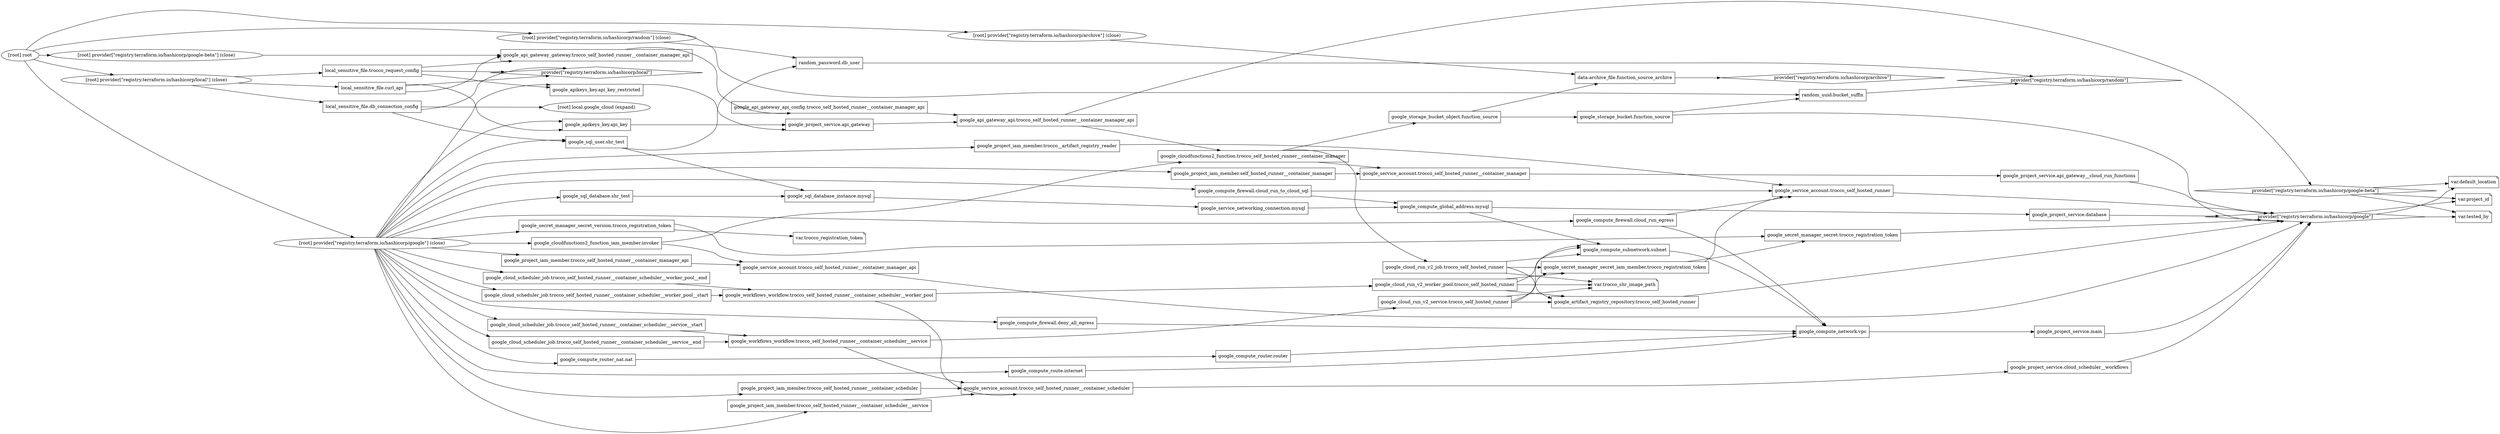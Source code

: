 digraph {
	rankdir = "LR"
	compound = "true"
	newrank = "true"
	subgraph "root" {
		"[root] data.archive_file.function_source_archive (expand)" [label = "data.archive_file.function_source_archive", shape = "box"]
		"[root] google_api_gateway_api.trocco_self_hosted_runner__container_manager_api (expand)" [label = "google_api_gateway_api.trocco_self_hosted_runner__container_manager_api", shape = "box"]
		"[root] google_api_gateway_api_config.trocco_self_hosted_runner__container_manager_api (expand)" [label = "google_api_gateway_api_config.trocco_self_hosted_runner__container_manager_api", shape = "box"]
		"[root] google_api_gateway_gateway.trocco_self_hosted_runner__container_manager_api (expand)" [label = "google_api_gateway_gateway.trocco_self_hosted_runner__container_manager_api", shape = "box"]
		"[root] google_apikeys_key.api_key (expand)" [label = "google_apikeys_key.api_key", shape = "box"]
		"[root] google_apikeys_key.api_key_restricted (expand)" [label = "google_apikeys_key.api_key_restricted", shape = "box"]
		"[root] google_artifact_registry_repository.trocco_self_hosted_runner (expand)" [label = "google_artifact_registry_repository.trocco_self_hosted_runner", shape = "box"]
		"[root] google_cloud_run_v2_job.trocco_self_hosted_runner (expand)" [label = "google_cloud_run_v2_job.trocco_self_hosted_runner", shape = "box"]
		"[root] google_cloud_run_v2_service.trocco_self_hosted_runner (expand)" [label = "google_cloud_run_v2_service.trocco_self_hosted_runner", shape = "box"]
		"[root] google_cloud_run_v2_worker_pool.trocco_self_hosted_runner (expand)" [label = "google_cloud_run_v2_worker_pool.trocco_self_hosted_runner", shape = "box"]
		"[root] google_cloud_scheduler_job.trocco_self_hosted_runner__container_scheduler__service__end (expand)" [label = "google_cloud_scheduler_job.trocco_self_hosted_runner__container_scheduler__service__end", shape = "box"]
		"[root] google_cloud_scheduler_job.trocco_self_hosted_runner__container_scheduler__service__start (expand)" [label = "google_cloud_scheduler_job.trocco_self_hosted_runner__container_scheduler__service__start", shape = "box"]
		"[root] google_cloud_scheduler_job.trocco_self_hosted_runner__container_scheduler__worker_pool__end (expand)" [label = "google_cloud_scheduler_job.trocco_self_hosted_runner__container_scheduler__worker_pool__end", shape = "box"]
		"[root] google_cloud_scheduler_job.trocco_self_hosted_runner__container_scheduler__worker_pool__start (expand)" [label = "google_cloud_scheduler_job.trocco_self_hosted_runner__container_scheduler__worker_pool__start", shape = "box"]
		"[root] google_cloudfunctions2_function.trocco_self_hosted_runner__container_manager (expand)" [label = "google_cloudfunctions2_function.trocco_self_hosted_runner__container_manager", shape = "box"]
		"[root] google_cloudfunctions2_function_iam_member.invoker (expand)" [label = "google_cloudfunctions2_function_iam_member.invoker", shape = "box"]
		"[root] google_compute_firewall.cloud_run_egress (expand)" [label = "google_compute_firewall.cloud_run_egress", shape = "box"]
		"[root] google_compute_firewall.cloud_run_to_cloud_sql (expand)" [label = "google_compute_firewall.cloud_run_to_cloud_sql", shape = "box"]
		"[root] google_compute_firewall.deny_all_egress (expand)" [label = "google_compute_firewall.deny_all_egress", shape = "box"]
		"[root] google_compute_global_address.mysql (expand)" [label = "google_compute_global_address.mysql", shape = "box"]
		"[root] google_compute_network.vpc (expand)" [label = "google_compute_network.vpc", shape = "box"]
		"[root] google_compute_route.internet (expand)" [label = "google_compute_route.internet", shape = "box"]
		"[root] google_compute_router.router (expand)" [label = "google_compute_router.router", shape = "box"]
		"[root] google_compute_router_nat.nat (expand)" [label = "google_compute_router_nat.nat", shape = "box"]
		"[root] google_compute_subnetwork.subnet (expand)" [label = "google_compute_subnetwork.subnet", shape = "box"]
		"[root] google_project_iam_member.self_hosted_runner__container_manager (expand)" [label = "google_project_iam_member.self_hosted_runner__container_manager", shape = "box"]
		"[root] google_project_iam_member.trocco__artifact_registry_reader (expand)" [label = "google_project_iam_member.trocco__artifact_registry_reader", shape = "box"]
		"[root] google_project_iam_member.trocco_self_hosted_runner__container_manager_api (expand)" [label = "google_project_iam_member.trocco_self_hosted_runner__container_manager_api", shape = "box"]
		"[root] google_project_iam_member.trocco_self_hosted_runner__container_scheduler (expand)" [label = "google_project_iam_member.trocco_self_hosted_runner__container_scheduler", shape = "box"]
		"[root] google_project_iam_member.trocco_self_hosted_runner__container_scheduler__service (expand)" [label = "google_project_iam_member.trocco_self_hosted_runner__container_scheduler__service", shape = "box"]
		"[root] google_project_service.api_gateway (expand)" [label = "google_project_service.api_gateway", shape = "box"]
		"[root] google_project_service.api_gateway__cloud_run_functions (expand)" [label = "google_project_service.api_gateway__cloud_run_functions", shape = "box"]
		"[root] google_project_service.cloud_scheduler__workflows (expand)" [label = "google_project_service.cloud_scheduler__workflows", shape = "box"]
		"[root] google_project_service.database (expand)" [label = "google_project_service.database", shape = "box"]
		"[root] google_project_service.main (expand)" [label = "google_project_service.main", shape = "box"]
		"[root] google_secret_manager_secret.trocco_registration_token (expand)" [label = "google_secret_manager_secret.trocco_registration_token", shape = "box"]
		"[root] google_secret_manager_secret_iam_member.trocco_registration_token (expand)" [label = "google_secret_manager_secret_iam_member.trocco_registration_token", shape = "box"]
		"[root] google_secret_manager_secret_version.trocco_registration_token (expand)" [label = "google_secret_manager_secret_version.trocco_registration_token", shape = "box"]
		"[root] google_service_account.trocco_self_hosted_runner (expand)" [label = "google_service_account.trocco_self_hosted_runner", shape = "box"]
		"[root] google_service_account.trocco_self_hosted_runner__container_manager (expand)" [label = "google_service_account.trocco_self_hosted_runner__container_manager", shape = "box"]
		"[root] google_service_account.trocco_self_hosted_runner__container_manager_api (expand)" [label = "google_service_account.trocco_self_hosted_runner__container_manager_api", shape = "box"]
		"[root] google_service_account.trocco_self_hosted_runner__container_scheduler (expand)" [label = "google_service_account.trocco_self_hosted_runner__container_scheduler", shape = "box"]
		"[root] google_service_networking_connection.mysql (expand)" [label = "google_service_networking_connection.mysql", shape = "box"]
		"[root] google_sql_database.shr_test (expand)" [label = "google_sql_database.shr_test", shape = "box"]
		"[root] google_sql_database_instance.mysql (expand)" [label = "google_sql_database_instance.mysql", shape = "box"]
		"[root] google_sql_user.shr_test (expand)" [label = "google_sql_user.shr_test", shape = "box"]
		"[root] google_storage_bucket.function_source (expand)" [label = "google_storage_bucket.function_source", shape = "box"]
		"[root] google_storage_bucket_object.function_source (expand)" [label = "google_storage_bucket_object.function_source", shape = "box"]
		"[root] google_workflows_workflow.trocco_self_hosted_runner__container_scheduler__service (expand)" [label = "google_workflows_workflow.trocco_self_hosted_runner__container_scheduler__service", shape = "box"]
		"[root] google_workflows_workflow.trocco_self_hosted_runner__container_scheduler__worker_pool (expand)" [label = "google_workflows_workflow.trocco_self_hosted_runner__container_scheduler__worker_pool", shape = "box"]
		"[root] local_sensitive_file.curl_api (expand)" [label = "local_sensitive_file.curl_api", shape = "box"]
		"[root] local_sensitive_file.db_connection_config (expand)" [label = "local_sensitive_file.db_connection_config", shape = "box"]
		"[root] local_sensitive_file.trocco_request_config (expand)" [label = "local_sensitive_file.trocco_request_config", shape = "box"]
		"[root] provider[\"registry.terraform.io/hashicorp/archive\"]" [label = "provider[\"registry.terraform.io/hashicorp/archive\"]", shape = "diamond"]
		"[root] provider[\"registry.terraform.io/hashicorp/google-beta\"]" [label = "provider[\"registry.terraform.io/hashicorp/google-beta\"]", shape = "diamond"]
		"[root] provider[\"registry.terraform.io/hashicorp/google\"]" [label = "provider[\"registry.terraform.io/hashicorp/google\"]", shape = "diamond"]
		"[root] provider[\"registry.terraform.io/hashicorp/local\"]" [label = "provider[\"registry.terraform.io/hashicorp/local\"]", shape = "diamond"]
		"[root] provider[\"registry.terraform.io/hashicorp/random\"]" [label = "provider[\"registry.terraform.io/hashicorp/random\"]", shape = "diamond"]
		"[root] random_password.db_user (expand)" [label = "random_password.db_user", shape = "box"]
		"[root] random_uuid.bucket_suffix (expand)" [label = "random_uuid.bucket_suffix", shape = "box"]
		"[root] var.default_location" [label = "var.default_location", shape = "note"]
		"[root] var.project_id" [label = "var.project_id", shape = "note"]
		"[root] var.tested_by" [label = "var.tested_by", shape = "note"]
		"[root] var.trocco_registration_token" [label = "var.trocco_registration_token", shape = "note"]
		"[root] var.trocco_shr_image_path" [label = "var.trocco_shr_image_path", shape = "note"]
		"[root] data.archive_file.function_source_archive (expand)" -> "[root] provider[\"registry.terraform.io/hashicorp/archive\"]"
		"[root] google_api_gateway_api.trocco_self_hosted_runner__container_manager_api (expand)" -> "[root] google_cloudfunctions2_function.trocco_self_hosted_runner__container_manager (expand)"
		"[root] google_api_gateway_api.trocco_self_hosted_runner__container_manager_api (expand)" -> "[root] provider[\"registry.terraform.io/hashicorp/google-beta\"]"
		"[root] google_api_gateway_api_config.trocco_self_hosted_runner__container_manager_api (expand)" -> "[root] google_api_gateway_api.trocco_self_hosted_runner__container_manager_api (expand)"
		"[root] google_api_gateway_gateway.trocco_self_hosted_runner__container_manager_api (expand)" -> "[root] google_api_gateway_api_config.trocco_self_hosted_runner__container_manager_api (expand)"
		"[root] google_apikeys_key.api_key (expand)" -> "[root] google_project_service.api_gateway (expand)"
		"[root] google_apikeys_key.api_key_restricted (expand)" -> "[root] google_project_service.api_gateway (expand)"
		"[root] google_artifact_registry_repository.trocco_self_hosted_runner (expand)" -> "[root] provider[\"registry.terraform.io/hashicorp/google\"]"
		"[root] google_cloud_run_v2_job.trocco_self_hosted_runner (expand)" -> "[root] google_artifact_registry_repository.trocco_self_hosted_runner (expand)"
		"[root] google_cloud_run_v2_job.trocco_self_hosted_runner (expand)" -> "[root] google_compute_subnetwork.subnet (expand)"
		"[root] google_cloud_run_v2_job.trocco_self_hosted_runner (expand)" -> "[root] google_secret_manager_secret_iam_member.trocco_registration_token (expand)"
		"[root] google_cloud_run_v2_job.trocco_self_hosted_runner (expand)" -> "[root] var.trocco_shr_image_path"
		"[root] google_cloud_run_v2_service.trocco_self_hosted_runner (expand)" -> "[root] google_artifact_registry_repository.trocco_self_hosted_runner (expand)"
		"[root] google_cloud_run_v2_service.trocco_self_hosted_runner (expand)" -> "[root] google_compute_subnetwork.subnet (expand)"
		"[root] google_cloud_run_v2_service.trocco_self_hosted_runner (expand)" -> "[root] google_secret_manager_secret_iam_member.trocco_registration_token (expand)"
		"[root] google_cloud_run_v2_service.trocco_self_hosted_runner (expand)" -> "[root] var.trocco_shr_image_path"
		"[root] google_cloud_run_v2_worker_pool.trocco_self_hosted_runner (expand)" -> "[root] google_artifact_registry_repository.trocco_self_hosted_runner (expand)"
		"[root] google_cloud_run_v2_worker_pool.trocco_self_hosted_runner (expand)" -> "[root] google_compute_subnetwork.subnet (expand)"
		"[root] google_cloud_run_v2_worker_pool.trocco_self_hosted_runner (expand)" -> "[root] google_secret_manager_secret_iam_member.trocco_registration_token (expand)"
		"[root] google_cloud_run_v2_worker_pool.trocco_self_hosted_runner (expand)" -> "[root] var.trocco_shr_image_path"
		"[root] google_cloud_scheduler_job.trocco_self_hosted_runner__container_scheduler__service__end (expand)" -> "[root] google_workflows_workflow.trocco_self_hosted_runner__container_scheduler__service (expand)"
		"[root] google_cloud_scheduler_job.trocco_self_hosted_runner__container_scheduler__service__start (expand)" -> "[root] google_workflows_workflow.trocco_self_hosted_runner__container_scheduler__service (expand)"
		"[root] google_cloud_scheduler_job.trocco_self_hosted_runner__container_scheduler__worker_pool__end (expand)" -> "[root] google_workflows_workflow.trocco_self_hosted_runner__container_scheduler__worker_pool (expand)"
		"[root] google_cloud_scheduler_job.trocco_self_hosted_runner__container_scheduler__worker_pool__start (expand)" -> "[root] google_workflows_workflow.trocco_self_hosted_runner__container_scheduler__worker_pool (expand)"
		"[root] google_cloudfunctions2_function.trocco_self_hosted_runner__container_manager (expand)" -> "[root] google_cloud_run_v2_job.trocco_self_hosted_runner (expand)"
		"[root] google_cloudfunctions2_function.trocco_self_hosted_runner__container_manager (expand)" -> "[root] google_service_account.trocco_self_hosted_runner__container_manager (expand)"
		"[root] google_cloudfunctions2_function.trocco_self_hosted_runner__container_manager (expand)" -> "[root] google_storage_bucket_object.function_source (expand)"
		"[root] google_cloudfunctions2_function_iam_member.invoker (expand)" -> "[root] google_cloudfunctions2_function.trocco_self_hosted_runner__container_manager (expand)"
		"[root] google_cloudfunctions2_function_iam_member.invoker (expand)" -> "[root] google_service_account.trocco_self_hosted_runner__container_manager_api (expand)"
		"[root] google_compute_firewall.cloud_run_egress (expand)" -> "[root] google_compute_network.vpc (expand)"
		"[root] google_compute_firewall.cloud_run_egress (expand)" -> "[root] google_service_account.trocco_self_hosted_runner (expand)"
		"[root] google_compute_firewall.cloud_run_to_cloud_sql (expand)" -> "[root] google_compute_global_address.mysql (expand)"
		"[root] google_compute_firewall.cloud_run_to_cloud_sql (expand)" -> "[root] google_service_account.trocco_self_hosted_runner (expand)"
		"[root] google_compute_firewall.deny_all_egress (expand)" -> "[root] google_compute_network.vpc (expand)"
		"[root] google_compute_global_address.mysql (expand)" -> "[root] google_compute_subnetwork.subnet (expand)"
		"[root] google_compute_global_address.mysql (expand)" -> "[root] google_project_service.database (expand)"
		"[root] google_compute_network.vpc (expand)" -> "[root] google_project_service.main (expand)"
		"[root] google_compute_route.internet (expand)" -> "[root] google_compute_network.vpc (expand)"
		"[root] google_compute_router.router (expand)" -> "[root] google_compute_network.vpc (expand)"
		"[root] google_compute_router_nat.nat (expand)" -> "[root] google_compute_router.router (expand)"
		"[root] google_compute_subnetwork.subnet (expand)" -> "[root] google_compute_network.vpc (expand)"
		"[root] google_project_iam_member.self_hosted_runner__container_manager (expand)" -> "[root] google_service_account.trocco_self_hosted_runner__container_manager (expand)"
		"[root] google_project_iam_member.trocco__artifact_registry_reader (expand)" -> "[root] google_service_account.trocco_self_hosted_runner (expand)"
		"[root] google_project_iam_member.trocco_self_hosted_runner__container_manager_api (expand)" -> "[root] google_service_account.trocco_self_hosted_runner__container_manager_api (expand)"
		"[root] google_project_iam_member.trocco_self_hosted_runner__container_scheduler (expand)" -> "[root] google_service_account.trocco_self_hosted_runner__container_scheduler (expand)"
		"[root] google_project_iam_member.trocco_self_hosted_runner__container_scheduler__service (expand)" -> "[root] google_service_account.trocco_self_hosted_runner__container_scheduler (expand)"
		"[root] google_project_service.api_gateway (expand)" -> "[root] google_api_gateway_api.trocco_self_hosted_runner__container_manager_api (expand)"
		"[root] google_project_service.api_gateway__cloud_run_functions (expand)" -> "[root] provider[\"registry.terraform.io/hashicorp/google\"]"
		"[root] google_project_service.cloud_scheduler__workflows (expand)" -> "[root] provider[\"registry.terraform.io/hashicorp/google\"]"
		"[root] google_project_service.database (expand)" -> "[root] provider[\"registry.terraform.io/hashicorp/google\"]"
		"[root] google_project_service.main (expand)" -> "[root] provider[\"registry.terraform.io/hashicorp/google\"]"
		"[root] google_secret_manager_secret.trocco_registration_token (expand)" -> "[root] provider[\"registry.terraform.io/hashicorp/google\"]"
		"[root] google_secret_manager_secret_iam_member.trocco_registration_token (expand)" -> "[root] google_secret_manager_secret.trocco_registration_token (expand)"
		"[root] google_secret_manager_secret_iam_member.trocco_registration_token (expand)" -> "[root] google_service_account.trocco_self_hosted_runner (expand)"
		"[root] google_secret_manager_secret_version.trocco_registration_token (expand)" -> "[root] google_secret_manager_secret.trocco_registration_token (expand)"
		"[root] google_secret_manager_secret_version.trocco_registration_token (expand)" -> "[root] var.trocco_registration_token"
		"[root] google_service_account.trocco_self_hosted_runner (expand)" -> "[root] provider[\"registry.terraform.io/hashicorp/google\"]"
		"[root] google_service_account.trocco_self_hosted_runner__container_manager (expand)" -> "[root] google_project_service.api_gateway__cloud_run_functions (expand)"
		"[root] google_service_account.trocco_self_hosted_runner__container_manager_api (expand)" -> "[root] provider[\"registry.terraform.io/hashicorp/google\"]"
		"[root] google_service_account.trocco_self_hosted_runner__container_scheduler (expand)" -> "[root] google_project_service.cloud_scheduler__workflows (expand)"
		"[root] google_service_networking_connection.mysql (expand)" -> "[root] google_compute_global_address.mysql (expand)"
		"[root] google_sql_database.shr_test (expand)" -> "[root] google_sql_database_instance.mysql (expand)"
		"[root] google_sql_database_instance.mysql (expand)" -> "[root] google_service_networking_connection.mysql (expand)"
		"[root] google_sql_user.shr_test (expand)" -> "[root] google_sql_database_instance.mysql (expand)"
		"[root] google_sql_user.shr_test (expand)" -> "[root] random_password.db_user (expand)"
		"[root] google_storage_bucket.function_source (expand)" -> "[root] provider[\"registry.terraform.io/hashicorp/google\"]"
		"[root] google_storage_bucket.function_source (expand)" -> "[root] random_uuid.bucket_suffix (expand)"
		"[root] google_storage_bucket_object.function_source (expand)" -> "[root] data.archive_file.function_source_archive (expand)"
		"[root] google_storage_bucket_object.function_source (expand)" -> "[root] google_storage_bucket.function_source (expand)"
		"[root] google_workflows_workflow.trocco_self_hosted_runner__container_scheduler__service (expand)" -> "[root] google_cloud_run_v2_service.trocco_self_hosted_runner (expand)"
		"[root] google_workflows_workflow.trocco_self_hosted_runner__container_scheduler__service (expand)" -> "[root] google_service_account.trocco_self_hosted_runner__container_scheduler (expand)"
		"[root] google_workflows_workflow.trocco_self_hosted_runner__container_scheduler__worker_pool (expand)" -> "[root] google_cloud_run_v2_worker_pool.trocco_self_hosted_runner (expand)"
		"[root] google_workflows_workflow.trocco_self_hosted_runner__container_scheduler__worker_pool (expand)" -> "[root] google_service_account.trocco_self_hosted_runner__container_scheduler (expand)"
		"[root] local_sensitive_file.curl_api (expand)" -> "[root] google_api_gateway_gateway.trocco_self_hosted_runner__container_manager_api (expand)"
		"[root] local_sensitive_file.curl_api (expand)" -> "[root] google_apikeys_key.api_key (expand)"
		"[root] local_sensitive_file.curl_api (expand)" -> "[root] provider[\"registry.terraform.io/hashicorp/local\"]"
		"[root] local_sensitive_file.db_connection_config (expand)" -> "[root] google_sql_user.shr_test (expand)"
		"[root] local_sensitive_file.db_connection_config (expand)" -> "[root] local.google_cloud (expand)"
		"[root] local_sensitive_file.db_connection_config (expand)" -> "[root] provider[\"registry.terraform.io/hashicorp/local\"]"
		"[root] local_sensitive_file.trocco_request_config (expand)" -> "[root] google_api_gateway_gateway.trocco_self_hosted_runner__container_manager_api (expand)"
		"[root] local_sensitive_file.trocco_request_config (expand)" -> "[root] google_apikeys_key.api_key_restricted (expand)"
		"[root] local_sensitive_file.trocco_request_config (expand)" -> "[root] provider[\"registry.terraform.io/hashicorp/local\"]"
		"[root] provider[\"registry.terraform.io/hashicorp/archive\"] (close)" -> "[root] data.archive_file.function_source_archive (expand)"
		"[root] provider[\"registry.terraform.io/hashicorp/google-beta\"] (close)" -> "[root] google_api_gateway_gateway.trocco_self_hosted_runner__container_manager_api (expand)"
		"[root] provider[\"registry.terraform.io/hashicorp/google-beta\"]" -> "[root] var.default_location"
		"[root] provider[\"registry.terraform.io/hashicorp/google-beta\"]" -> "[root] var.project_id"
		"[root] provider[\"registry.terraform.io/hashicorp/google-beta\"]" -> "[root] var.tested_by"
		"[root] provider[\"registry.terraform.io/hashicorp/google\"] (close)" -> "[root] google_apikeys_key.api_key (expand)"
		"[root] provider[\"registry.terraform.io/hashicorp/google\"] (close)" -> "[root] google_apikeys_key.api_key_restricted (expand)"
		"[root] provider[\"registry.terraform.io/hashicorp/google\"] (close)" -> "[root] google_cloud_scheduler_job.trocco_self_hosted_runner__container_scheduler__service__end (expand)"
		"[root] provider[\"registry.terraform.io/hashicorp/google\"] (close)" -> "[root] google_cloud_scheduler_job.trocco_self_hosted_runner__container_scheduler__service__start (expand)"
		"[root] provider[\"registry.terraform.io/hashicorp/google\"] (close)" -> "[root] google_cloud_scheduler_job.trocco_self_hosted_runner__container_scheduler__worker_pool__end (expand)"
		"[root] provider[\"registry.terraform.io/hashicorp/google\"] (close)" -> "[root] google_cloud_scheduler_job.trocco_self_hosted_runner__container_scheduler__worker_pool__start (expand)"
		"[root] provider[\"registry.terraform.io/hashicorp/google\"] (close)" -> "[root] google_cloudfunctions2_function_iam_member.invoker (expand)"
		"[root] provider[\"registry.terraform.io/hashicorp/google\"] (close)" -> "[root] google_compute_firewall.cloud_run_egress (expand)"
		"[root] provider[\"registry.terraform.io/hashicorp/google\"] (close)" -> "[root] google_compute_firewall.cloud_run_to_cloud_sql (expand)"
		"[root] provider[\"registry.terraform.io/hashicorp/google\"] (close)" -> "[root] google_compute_firewall.deny_all_egress (expand)"
		"[root] provider[\"registry.terraform.io/hashicorp/google\"] (close)" -> "[root] google_compute_route.internet (expand)"
		"[root] provider[\"registry.terraform.io/hashicorp/google\"] (close)" -> "[root] google_compute_router_nat.nat (expand)"
		"[root] provider[\"registry.terraform.io/hashicorp/google\"] (close)" -> "[root] google_project_iam_member.self_hosted_runner__container_manager (expand)"
		"[root] provider[\"registry.terraform.io/hashicorp/google\"] (close)" -> "[root] google_project_iam_member.trocco__artifact_registry_reader (expand)"
		"[root] provider[\"registry.terraform.io/hashicorp/google\"] (close)" -> "[root] google_project_iam_member.trocco_self_hosted_runner__container_manager_api (expand)"
		"[root] provider[\"registry.terraform.io/hashicorp/google\"] (close)" -> "[root] google_project_iam_member.trocco_self_hosted_runner__container_scheduler (expand)"
		"[root] provider[\"registry.terraform.io/hashicorp/google\"] (close)" -> "[root] google_project_iam_member.trocco_self_hosted_runner__container_scheduler__service (expand)"
		"[root] provider[\"registry.terraform.io/hashicorp/google\"] (close)" -> "[root] google_secret_manager_secret_version.trocco_registration_token (expand)"
		"[root] provider[\"registry.terraform.io/hashicorp/google\"] (close)" -> "[root] google_sql_database.shr_test (expand)"
		"[root] provider[\"registry.terraform.io/hashicorp/google\"] (close)" -> "[root] google_sql_user.shr_test (expand)"
		"[root] provider[\"registry.terraform.io/hashicorp/google\"]" -> "[root] var.default_location"
		"[root] provider[\"registry.terraform.io/hashicorp/google\"]" -> "[root] var.project_id"
		"[root] provider[\"registry.terraform.io/hashicorp/google\"]" -> "[root] var.tested_by"
		"[root] provider[\"registry.terraform.io/hashicorp/local\"] (close)" -> "[root] local_sensitive_file.curl_api (expand)"
		"[root] provider[\"registry.terraform.io/hashicorp/local\"] (close)" -> "[root] local_sensitive_file.db_connection_config (expand)"
		"[root] provider[\"registry.terraform.io/hashicorp/local\"] (close)" -> "[root] local_sensitive_file.trocco_request_config (expand)"
		"[root] provider[\"registry.terraform.io/hashicorp/random\"] (close)" -> "[root] random_password.db_user (expand)"
		"[root] provider[\"registry.terraform.io/hashicorp/random\"] (close)" -> "[root] random_uuid.bucket_suffix (expand)"
		"[root] random_password.db_user (expand)" -> "[root] provider[\"registry.terraform.io/hashicorp/random\"]"
		"[root] random_uuid.bucket_suffix (expand)" -> "[root] provider[\"registry.terraform.io/hashicorp/random\"]"
		"[root] root" -> "[root] provider[\"registry.terraform.io/hashicorp/archive\"] (close)"
		"[root] root" -> "[root] provider[\"registry.terraform.io/hashicorp/google-beta\"] (close)"
		"[root] root" -> "[root] provider[\"registry.terraform.io/hashicorp/google\"] (close)"
		"[root] root" -> "[root] provider[\"registry.terraform.io/hashicorp/local\"] (close)"
		"[root] root" -> "[root] provider[\"registry.terraform.io/hashicorp/random\"] (close)"
	}
}
